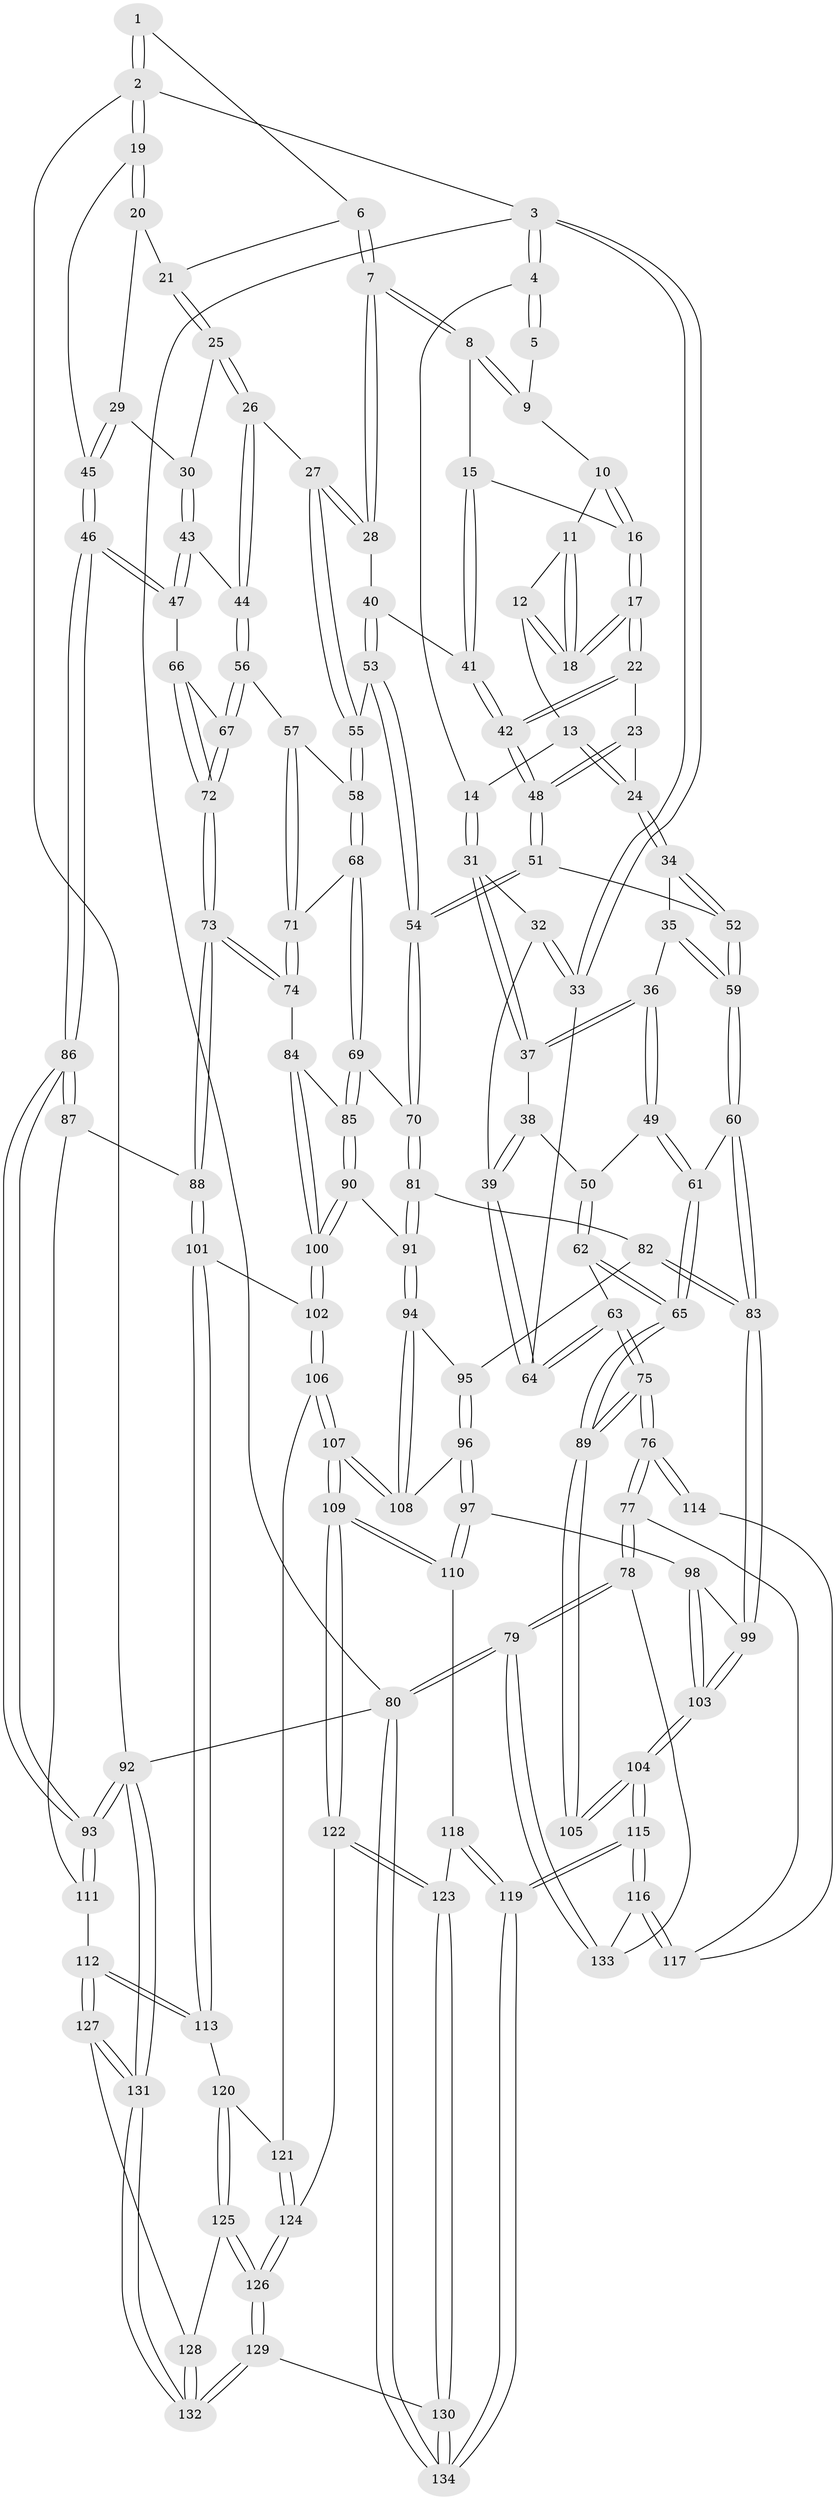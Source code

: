 // coarse degree distribution, {3: 0.2830188679245283, 6: 0.1320754716981132, 4: 0.2830188679245283, 5: 0.1509433962264151, 7: 0.07547169811320754, 8: 0.018867924528301886, 2: 0.03773584905660377, 9: 0.018867924528301886}
// Generated by graph-tools (version 1.1) at 2025/05/03/04/25 22:05:10]
// undirected, 134 vertices, 332 edges
graph export_dot {
graph [start="1"]
  node [color=gray90,style=filled];
  1 [pos="+0.8349141952125136+0"];
  2 [pos="+1+0"];
  3 [pos="+0+0"];
  4 [pos="+0.26384913224337553+0"];
  5 [pos="+0.5047781126138786+0"];
  6 [pos="+0.8217330269159937+0.022074183908155503"];
  7 [pos="+0.6569754188878999+0.1351749087364544"];
  8 [pos="+0.6379467816729136+0.12987672903997668"];
  9 [pos="+0.5127507773687612+0"];
  10 [pos="+0.5081825145164415+0"];
  11 [pos="+0.46637271720962303+0.008666720309151494"];
  12 [pos="+0.4132424523812+0.1071080543218022"];
  13 [pos="+0.33139300084958073+0.1025467008650712"];
  14 [pos="+0.2930848376415591+0.08674700715509912"];
  15 [pos="+0.550752707887737+0.15957002581220397"];
  16 [pos="+0.5120156935758259+0.16201425490229843"];
  17 [pos="+0.5108244709490852+0.16239376758568475"];
  18 [pos="+0.4846422636166399+0.14334130249858373"];
  19 [pos="+1+0.06794122996823139"];
  20 [pos="+0.8961168898121757+0.09707780478311583"];
  21 [pos="+0.8706888608181631+0.08860304768887164"];
  22 [pos="+0.4819166500611962+0.20783521767840937"];
  23 [pos="+0.42485609968804605+0.2413995135339842"];
  24 [pos="+0.41591746980243843+0.24303439040552688"];
  25 [pos="+0.8439438641706621+0.2110572111396312"];
  26 [pos="+0.782158806255038+0.2652190622021927"];
  27 [pos="+0.772783927735633+0.26351395376877695"];
  28 [pos="+0.6796002124809405+0.19491416412100757"];
  29 [pos="+0.9893766433059636+0.23348801791676357"];
  30 [pos="+0.9082534018626307+0.25504423723992076"];
  31 [pos="+0.26891133409556767+0.12017121116445073"];
  32 [pos="+0.20788302725342492+0.10393298458637702"];
  33 [pos="+0+0"];
  34 [pos="+0.3762014832363578+0.27392418706183935"];
  35 [pos="+0.3074457269702379+0.2799457624899059"];
  36 [pos="+0.2654350198474458+0.23413570266968486"];
  37 [pos="+0.2517809181501074+0.1583531896973138"];
  38 [pos="+0.058230331686767736+0.19442063167118742"];
  39 [pos="+0+0.09733950316943792"];
  40 [pos="+0.635044902771085+0.28359076923847726"];
  41 [pos="+0.576600407817421+0.2722042360506182"];
  42 [pos="+0.5312927250013512+0.30555512107857313"];
  43 [pos="+0.9032388622497299+0.3270766652837654"];
  44 [pos="+0.823851831018984+0.34981876003962487"];
  45 [pos="+1+0.3286744318691695"];
  46 [pos="+1+0.39672034060271166"];
  47 [pos="+1+0.40347447987715807"];
  48 [pos="+0.5158838440687938+0.39738872573555706"];
  49 [pos="+0.1590699720291804+0.3055674314261909"];
  50 [pos="+0.15149693914422668+0.30165046132576423"];
  51 [pos="+0.5168181154150724+0.4137952215144352"];
  52 [pos="+0.435085895696377+0.40494667699667675"];
  53 [pos="+0.6444253785366428+0.35407982073599864"];
  54 [pos="+0.5357160010637956+0.43035871698356676"];
  55 [pos="+0.6763529527591587+0.35891696112007204"];
  56 [pos="+0.8125687347245999+0.39839789448979235"];
  57 [pos="+0.8058243547630933+0.4004145598257196"];
  58 [pos="+0.698818490075246+0.37943057504546585"];
  59 [pos="+0.26966051441877653+0.46436509454220204"];
  60 [pos="+0.23114134715418155+0.5059524542241481"];
  61 [pos="+0.22499250369570523+0.5061965706786401"];
  62 [pos="+0.06133216536271915+0.35843031821992327"];
  63 [pos="+0+0.25683356842376054"];
  64 [pos="+0+0.07825154219846134"];
  65 [pos="+0.19811972902474848+0.5167543097651858"];
  66 [pos="+0.99079282419881+0.42916095856113223"];
  67 [pos="+0.8171626599611859+0.4036776128270604"];
  68 [pos="+0.6986619120603147+0.48401667430556017"];
  69 [pos="+0.6299244376109705+0.5037853885768682"];
  70 [pos="+0.548842026700176+0.47954236514254295"];
  71 [pos="+0.7232061004418779+0.48893231079221267"];
  72 [pos="+0.8587320575674197+0.5381315465791612"];
  73 [pos="+0.844515100756536+0.5890546724328459"];
  74 [pos="+0.803148847536857+0.5838360600390531"];
  75 [pos="+0+0.5456174848382369"];
  76 [pos="+0+0.7164099611469745"];
  77 [pos="+0+0.7278630695595295"];
  78 [pos="+0+0.8986556496230937"];
  79 [pos="+0+1"];
  80 [pos="+0+1"];
  81 [pos="+0.5243142927119493+0.5320387049918028"];
  82 [pos="+0.31452539718007094+0.5517798247400815"];
  83 [pos="+0.268082622468943+0.5385492001228329"];
  84 [pos="+0.7623533290307923+0.6007577238570361"];
  85 [pos="+0.6728621090844178+0.5887425083275024"];
  86 [pos="+1+0.6547354121249582"];
  87 [pos="+0.9035631887792568+0.656131747180352"];
  88 [pos="+0.8909343143957794+0.6479613226552046"];
  89 [pos="+0.13336014956779985+0.5599230966935331"];
  90 [pos="+0.6343679204273162+0.6461335994298399"];
  91 [pos="+0.5239313660563791+0.65256012274262"];
  92 [pos="+1+1"];
  93 [pos="+1+0.7609307141020436"];
  94 [pos="+0.5215619807144121+0.6566780597167794"];
  95 [pos="+0.32065325840135156+0.5568161683932991"];
  96 [pos="+0.4417017596527966+0.6970047265200023"];
  97 [pos="+0.3805150385179393+0.742845990152637"];
  98 [pos="+0.37131034169344823+0.7418269361729474"];
  99 [pos="+0.29803227464791576+0.640721206091847"];
  100 [pos="+0.695703402329221+0.7046252971679153"];
  101 [pos="+0.718625172540123+0.757299678214043"];
  102 [pos="+0.7044850071346678+0.7518508535437507"];
  103 [pos="+0.19458042824224134+0.8456192732110968"];
  104 [pos="+0.19382923207296476+0.8462401235964476"];
  105 [pos="+0.14198731946488727+0.710952354676493"];
  106 [pos="+0.622210604542481+0.792865799361885"];
  107 [pos="+0.5694320184146641+0.796209084327442"];
  108 [pos="+0.5159334567561884+0.6716671445723252"];
  109 [pos="+0.5389113608223239+0.8474933134976181"];
  110 [pos="+0.4061134675762742+0.7969370052770158"];
  111 [pos="+0.8698189916482504+0.8174296619393571"];
  112 [pos="+0.8447862678399422+0.8702627709168547"];
  113 [pos="+0.7613108056696932+0.8104629226562557"];
  114 [pos="+0.043616299360173305+0.7358508571719946"];
  115 [pos="+0.1866442114131752+0.8811469251859473"];
  116 [pos="+0.17372199244168043+0.8810489048227161"];
  117 [pos="+0.047963198689187844+0.8184738194955467"];
  118 [pos="+0.3890000719401228+0.8541505088357557"];
  119 [pos="+0.22198365879214466+0.9442125089072094"];
  120 [pos="+0.6838732981706663+0.8787649822766475"];
  121 [pos="+0.6717047745444921+0.8670030300167233"];
  122 [pos="+0.5340006280968324+0.8816494524841707"];
  123 [pos="+0.48613420579986155+0.937323458736227"];
  124 [pos="+0.5948059514942772+0.9192159874516362"];
  125 [pos="+0.6983386239033809+0.9286627041987201"];
  126 [pos="+0.6298365839338445+0.9475928643153456"];
  127 [pos="+0.8486603713971566+0.8910275108642443"];
  128 [pos="+0.7074900496065968+0.9325641050831399"];
  129 [pos="+0.6001430596459836+1"];
  130 [pos="+0.37448989652572223+1"];
  131 [pos="+1+1"];
  132 [pos="+0.7482108512971528+1"];
  133 [pos="+0.1523653829564032+0.8877264547927429"];
  134 [pos="+0.30112035141135135+1"];
  1 -- 2;
  1 -- 2;
  1 -- 6;
  2 -- 3;
  2 -- 19;
  2 -- 19;
  2 -- 92;
  3 -- 4;
  3 -- 4;
  3 -- 33;
  3 -- 33;
  3 -- 80;
  4 -- 5;
  4 -- 5;
  4 -- 14;
  5 -- 9;
  6 -- 7;
  6 -- 7;
  6 -- 21;
  7 -- 8;
  7 -- 8;
  7 -- 28;
  7 -- 28;
  8 -- 9;
  8 -- 9;
  8 -- 15;
  9 -- 10;
  10 -- 11;
  10 -- 16;
  10 -- 16;
  11 -- 12;
  11 -- 18;
  11 -- 18;
  12 -- 13;
  12 -- 18;
  12 -- 18;
  13 -- 14;
  13 -- 24;
  13 -- 24;
  14 -- 31;
  14 -- 31;
  15 -- 16;
  15 -- 41;
  15 -- 41;
  16 -- 17;
  16 -- 17;
  17 -- 18;
  17 -- 18;
  17 -- 22;
  17 -- 22;
  19 -- 20;
  19 -- 20;
  19 -- 45;
  20 -- 21;
  20 -- 29;
  21 -- 25;
  21 -- 25;
  22 -- 23;
  22 -- 42;
  22 -- 42;
  23 -- 24;
  23 -- 48;
  23 -- 48;
  24 -- 34;
  24 -- 34;
  25 -- 26;
  25 -- 26;
  25 -- 30;
  26 -- 27;
  26 -- 44;
  26 -- 44;
  27 -- 28;
  27 -- 28;
  27 -- 55;
  27 -- 55;
  28 -- 40;
  29 -- 30;
  29 -- 45;
  29 -- 45;
  30 -- 43;
  30 -- 43;
  31 -- 32;
  31 -- 37;
  31 -- 37;
  32 -- 33;
  32 -- 33;
  32 -- 39;
  33 -- 64;
  34 -- 35;
  34 -- 52;
  34 -- 52;
  35 -- 36;
  35 -- 59;
  35 -- 59;
  36 -- 37;
  36 -- 37;
  36 -- 49;
  36 -- 49;
  37 -- 38;
  38 -- 39;
  38 -- 39;
  38 -- 50;
  39 -- 64;
  39 -- 64;
  40 -- 41;
  40 -- 53;
  40 -- 53;
  41 -- 42;
  41 -- 42;
  42 -- 48;
  42 -- 48;
  43 -- 44;
  43 -- 47;
  43 -- 47;
  44 -- 56;
  44 -- 56;
  45 -- 46;
  45 -- 46;
  46 -- 47;
  46 -- 47;
  46 -- 86;
  46 -- 86;
  47 -- 66;
  48 -- 51;
  48 -- 51;
  49 -- 50;
  49 -- 61;
  49 -- 61;
  50 -- 62;
  50 -- 62;
  51 -- 52;
  51 -- 54;
  51 -- 54;
  52 -- 59;
  52 -- 59;
  53 -- 54;
  53 -- 54;
  53 -- 55;
  54 -- 70;
  54 -- 70;
  55 -- 58;
  55 -- 58;
  56 -- 57;
  56 -- 67;
  56 -- 67;
  57 -- 58;
  57 -- 71;
  57 -- 71;
  58 -- 68;
  58 -- 68;
  59 -- 60;
  59 -- 60;
  60 -- 61;
  60 -- 83;
  60 -- 83;
  61 -- 65;
  61 -- 65;
  62 -- 63;
  62 -- 65;
  62 -- 65;
  63 -- 64;
  63 -- 64;
  63 -- 75;
  63 -- 75;
  65 -- 89;
  65 -- 89;
  66 -- 67;
  66 -- 72;
  66 -- 72;
  67 -- 72;
  67 -- 72;
  68 -- 69;
  68 -- 69;
  68 -- 71;
  69 -- 70;
  69 -- 85;
  69 -- 85;
  70 -- 81;
  70 -- 81;
  71 -- 74;
  71 -- 74;
  72 -- 73;
  72 -- 73;
  73 -- 74;
  73 -- 74;
  73 -- 88;
  73 -- 88;
  74 -- 84;
  75 -- 76;
  75 -- 76;
  75 -- 89;
  75 -- 89;
  76 -- 77;
  76 -- 77;
  76 -- 114;
  76 -- 114;
  77 -- 78;
  77 -- 78;
  77 -- 117;
  78 -- 79;
  78 -- 79;
  78 -- 133;
  79 -- 80;
  79 -- 80;
  79 -- 133;
  79 -- 133;
  80 -- 134;
  80 -- 134;
  80 -- 92;
  81 -- 82;
  81 -- 91;
  81 -- 91;
  82 -- 83;
  82 -- 83;
  82 -- 95;
  83 -- 99;
  83 -- 99;
  84 -- 85;
  84 -- 100;
  84 -- 100;
  85 -- 90;
  85 -- 90;
  86 -- 87;
  86 -- 87;
  86 -- 93;
  86 -- 93;
  87 -- 88;
  87 -- 111;
  88 -- 101;
  88 -- 101;
  89 -- 105;
  89 -- 105;
  90 -- 91;
  90 -- 100;
  90 -- 100;
  91 -- 94;
  91 -- 94;
  92 -- 93;
  92 -- 93;
  92 -- 131;
  92 -- 131;
  93 -- 111;
  93 -- 111;
  94 -- 95;
  94 -- 108;
  94 -- 108;
  95 -- 96;
  95 -- 96;
  96 -- 97;
  96 -- 97;
  96 -- 108;
  97 -- 98;
  97 -- 110;
  97 -- 110;
  98 -- 99;
  98 -- 103;
  98 -- 103;
  99 -- 103;
  99 -- 103;
  100 -- 102;
  100 -- 102;
  101 -- 102;
  101 -- 113;
  101 -- 113;
  102 -- 106;
  102 -- 106;
  103 -- 104;
  103 -- 104;
  104 -- 105;
  104 -- 105;
  104 -- 115;
  104 -- 115;
  106 -- 107;
  106 -- 107;
  106 -- 121;
  107 -- 108;
  107 -- 108;
  107 -- 109;
  107 -- 109;
  109 -- 110;
  109 -- 110;
  109 -- 122;
  109 -- 122;
  110 -- 118;
  111 -- 112;
  112 -- 113;
  112 -- 113;
  112 -- 127;
  112 -- 127;
  113 -- 120;
  114 -- 117;
  115 -- 116;
  115 -- 116;
  115 -- 119;
  115 -- 119;
  116 -- 117;
  116 -- 117;
  116 -- 133;
  118 -- 119;
  118 -- 119;
  118 -- 123;
  119 -- 134;
  119 -- 134;
  120 -- 121;
  120 -- 125;
  120 -- 125;
  121 -- 124;
  121 -- 124;
  122 -- 123;
  122 -- 123;
  122 -- 124;
  123 -- 130;
  123 -- 130;
  124 -- 126;
  124 -- 126;
  125 -- 126;
  125 -- 126;
  125 -- 128;
  126 -- 129;
  126 -- 129;
  127 -- 128;
  127 -- 131;
  127 -- 131;
  128 -- 132;
  128 -- 132;
  129 -- 130;
  129 -- 132;
  129 -- 132;
  130 -- 134;
  130 -- 134;
  131 -- 132;
  131 -- 132;
}
